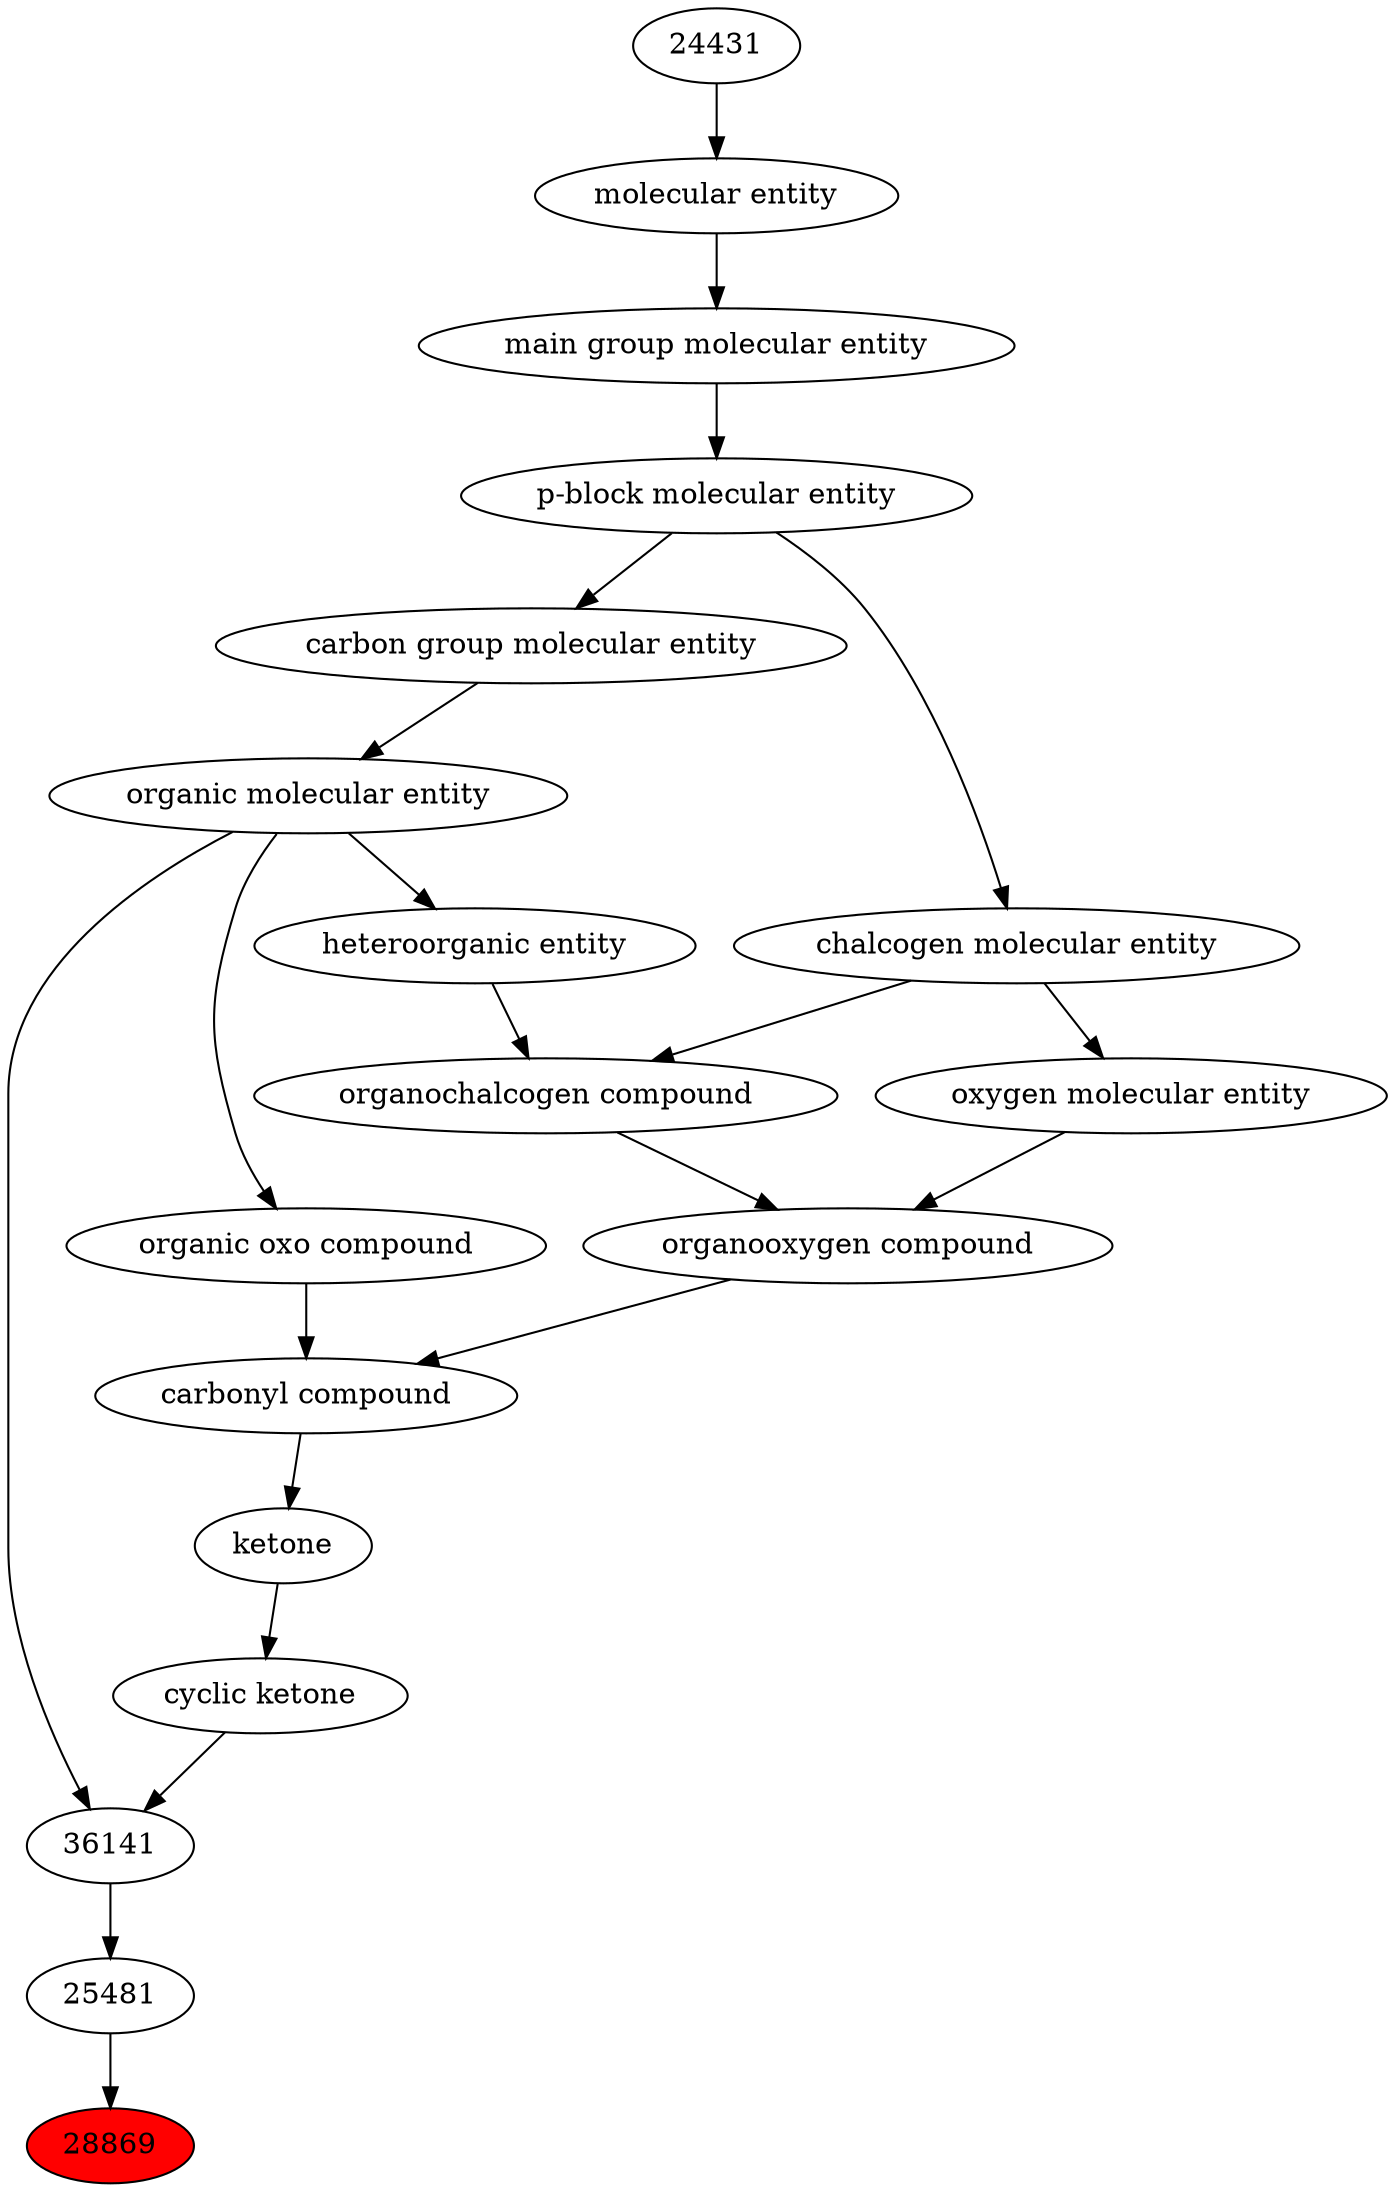 digraph tree{ 
28869 [label="28869" fillcolor=red style=filled]
25481 -> 28869
25481 [label="25481"]
36141 -> 25481
36141 [label="36141"]
50860 -> 36141
3992 -> 36141
50860 [label="organic molecular entity"]
33582 -> 50860
3992 [label="cyclic ketone"]
17087 -> 3992
33582 [label="carbon group molecular entity"]
33675 -> 33582
17087 [label="ketone"]
36586 -> 17087
33675 [label="p-block molecular entity"]
33579 -> 33675
36586 [label="carbonyl compound"]
36587 -> 36586
36963 -> 36586
33579 [label="main group molecular entity"]
23367 -> 33579
36587 [label="organic oxo compound"]
50860 -> 36587
36963 [label="organooxygen compound"]
36962 -> 36963
25806 -> 36963
23367 [label="molecular entity"]
24431 -> 23367
36962 [label="organochalcogen compound"]
33285 -> 36962
33304 -> 36962
25806 [label="oxygen molecular entity"]
33304 -> 25806
24431 [label="24431"]
33285 [label="heteroorganic entity"]
50860 -> 33285
33304 [label="chalcogen molecular entity"]
33675 -> 33304
}